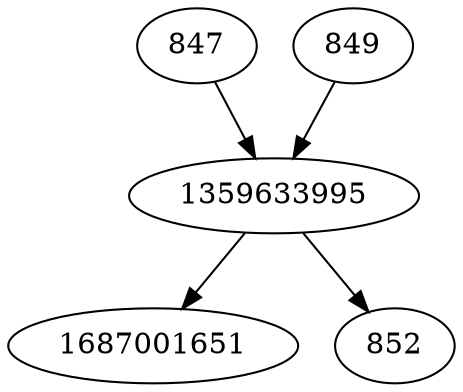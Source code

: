 strict digraph  {
1359633995;
847;
849;
1687001651;
852;
1359633995 -> 1687001651;
1359633995 -> 852;
847 -> 1359633995;
849 -> 1359633995;
}
